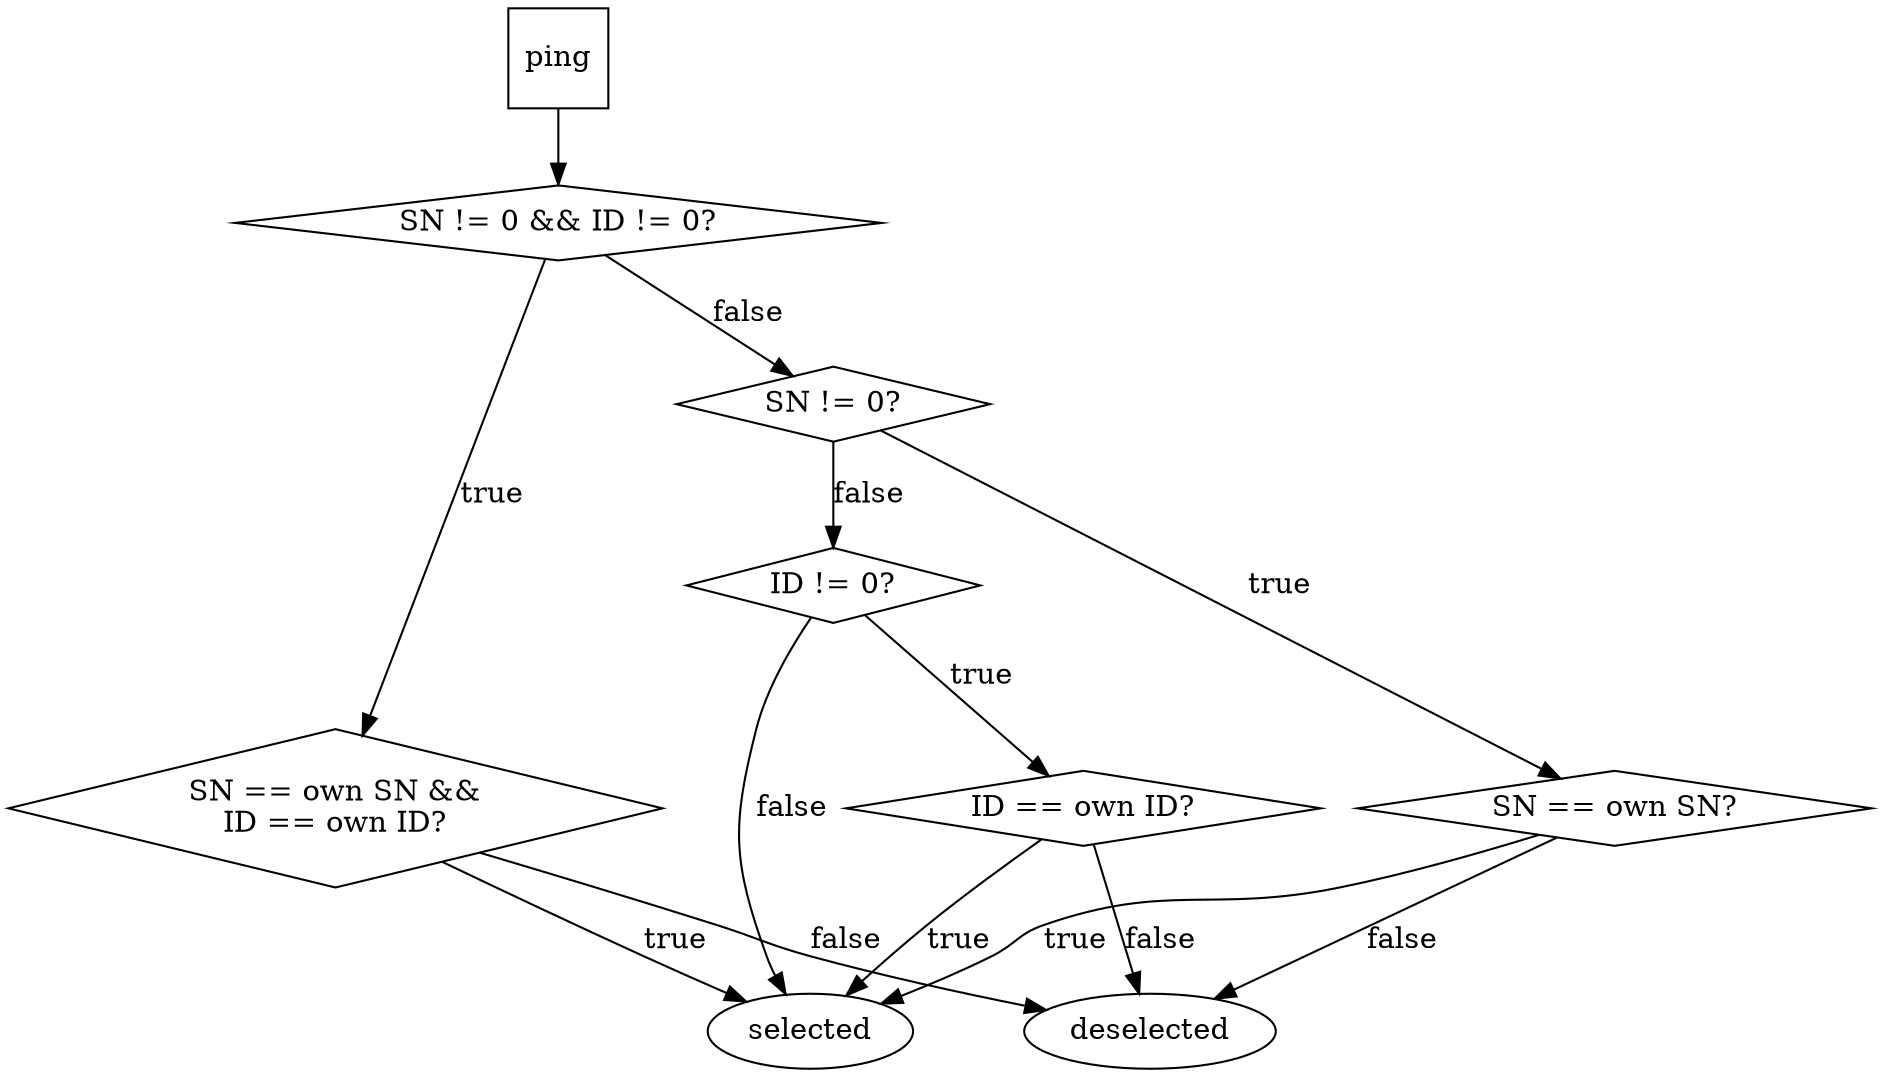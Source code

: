 digraph {
  start[shape=square, label="ping"];

  serial_decoder_id[shape=diamond, label="SN != 0 && ID != 0?"];
  start->serial_decoder_id;

  serial_decoder_id_equal[shape=diamond, label="SN == own SN &&\nID == own ID?"];
  serial_decoder_id->serial_decoder_id_equal[label="true"];

  serial[shape=diamond, label="SN != 0?"];
  serial_decoder_id->serial[label="false"];

  serial_equal[shape=diamond, label="SN == own SN?"];
  serial->serial_equal[label="true"];

  decoder_id[shape=diamond, label="ID != 0?"];
  serial->decoder_id[label="false"];

  decoder_id_equal[shape=diamond, label="ID == own ID?"];
  decoder_id->decoder_id_equal[label="true"];

  select[label="selected"];
  serial_decoder_id_equal->select[label="true"];
  serial_equal->select[label="true"];
  decoder_id_equal->select[label="true"];
  decoder_id->select[label="false"];

  deselect[label="deselected"];
  serial_decoder_id_equal->deselect[label="false"];
  serial_equal->deselect[label="false"];
  decoder_id_equal->deselect[label="false"];
}